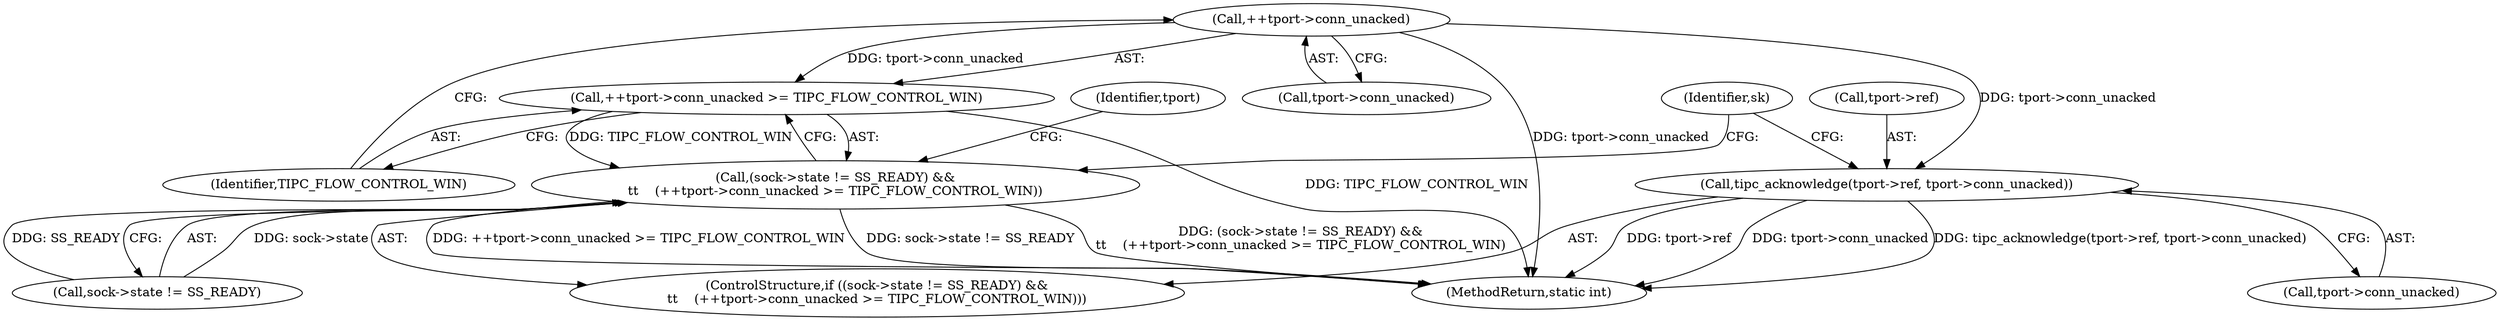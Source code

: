digraph "0_linux_60085c3d009b0df252547adb336d1ccca5ce52ec@pointer" {
"1000327" [label="(Call,++tport->conn_unacked)"];
"1000326" [label="(Call,++tport->conn_unacked >= TIPC_FLOW_CONTROL_WIN)"];
"1000320" [label="(Call,(sock->state != SS_READY) &&\n\t\t    (++tport->conn_unacked >= TIPC_FLOW_CONTROL_WIN))"];
"1000332" [label="(Call,tipc_acknowledge(tport->ref, tport->conn_unacked))"];
"1000340" [label="(Identifier,sk)"];
"1000331" [label="(Identifier,TIPC_FLOW_CONTROL_WIN)"];
"1000327" [label="(Call,++tport->conn_unacked)"];
"1000326" [label="(Call,++tport->conn_unacked >= TIPC_FLOW_CONTROL_WIN)"];
"1000320" [label="(Call,(sock->state != SS_READY) &&\n\t\t    (++tport->conn_unacked >= TIPC_FLOW_CONTROL_WIN))"];
"1000334" [label="(Identifier,tport)"];
"1000319" [label="(ControlStructure,if ((sock->state != SS_READY) &&\n\t\t    (++tport->conn_unacked >= TIPC_FLOW_CONTROL_WIN)))"];
"1000321" [label="(Call,sock->state != SS_READY)"];
"1000332" [label="(Call,tipc_acknowledge(tport->ref, tport->conn_unacked))"];
"1000336" [label="(Call,tport->conn_unacked)"];
"1000346" [label="(MethodReturn,static int)"];
"1000333" [label="(Call,tport->ref)"];
"1000328" [label="(Call,tport->conn_unacked)"];
"1000327" -> "1000326"  [label="AST: "];
"1000327" -> "1000328"  [label="CFG: "];
"1000328" -> "1000327"  [label="AST: "];
"1000331" -> "1000327"  [label="CFG: "];
"1000327" -> "1000346"  [label="DDG: tport->conn_unacked"];
"1000327" -> "1000326"  [label="DDG: tport->conn_unacked"];
"1000327" -> "1000332"  [label="DDG: tport->conn_unacked"];
"1000326" -> "1000320"  [label="AST: "];
"1000326" -> "1000331"  [label="CFG: "];
"1000331" -> "1000326"  [label="AST: "];
"1000320" -> "1000326"  [label="CFG: "];
"1000326" -> "1000346"  [label="DDG: TIPC_FLOW_CONTROL_WIN"];
"1000326" -> "1000320"  [label="DDG: TIPC_FLOW_CONTROL_WIN"];
"1000320" -> "1000319"  [label="AST: "];
"1000320" -> "1000321"  [label="CFG: "];
"1000321" -> "1000320"  [label="AST: "];
"1000334" -> "1000320"  [label="CFG: "];
"1000340" -> "1000320"  [label="CFG: "];
"1000320" -> "1000346"  [label="DDG: ++tport->conn_unacked >= TIPC_FLOW_CONTROL_WIN"];
"1000320" -> "1000346"  [label="DDG: sock->state != SS_READY"];
"1000320" -> "1000346"  [label="DDG: (sock->state != SS_READY) &&\n\t\t    (++tport->conn_unacked >= TIPC_FLOW_CONTROL_WIN)"];
"1000321" -> "1000320"  [label="DDG: sock->state"];
"1000321" -> "1000320"  [label="DDG: SS_READY"];
"1000332" -> "1000319"  [label="AST: "];
"1000332" -> "1000336"  [label="CFG: "];
"1000333" -> "1000332"  [label="AST: "];
"1000336" -> "1000332"  [label="AST: "];
"1000340" -> "1000332"  [label="CFG: "];
"1000332" -> "1000346"  [label="DDG: tport->ref"];
"1000332" -> "1000346"  [label="DDG: tport->conn_unacked"];
"1000332" -> "1000346"  [label="DDG: tipc_acknowledge(tport->ref, tport->conn_unacked)"];
}
